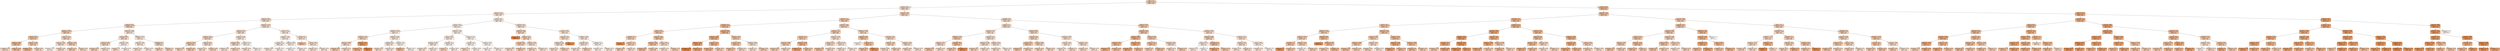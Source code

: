 digraph Tree {
node [shape=box, style="filled, rounded", color="black", fontname="helvetica"] ;
edge [fontname="helvetica"] ;
0 [label=<MedInc &le; 4.12<br/>squared_error = 0.949<br/>samples = 14343<br/>value = 1.918>, fillcolor="#f5d0b5"] ;
1 [label=<MedInc &le; 2.832<br/>squared_error = 0.637<br/>samples = 9579<br/>value = 1.563>, fillcolor="#f7d9c4"] ;
0 -> 1 [labeldistance=2.5, labelangle=45, headlabel="True"] ;
2 [label=<AveRooms &le; 4.205<br/>squared_error = 0.459<br/>samples = 4808<br/>value = 1.276>, fillcolor="#f9e1d0"] ;
1 -> 2 ;
3 [label=<AveOccup &le; 2.507<br/>squared_error = 0.535<br/>samples = 1938<br/>value = 1.553>, fillcolor="#f7dac4"] ;
2 -> 3 ;
4 [label=<Latitude &le; 37.915<br/>squared_error = 0.768<br/>samples = 557<br/>value = 1.895>, fillcolor="#f5d0b6"] ;
3 -> 4 ;
5 [label=<Longitude &le; -118.235<br/>squared_error = 0.772<br/>samples = 469<br/>value = 2.012>, fillcolor="#f5cdb1"] ;
4 -> 5 ;
6 [label=<Latitude &le; 34.545<br/>squared_error = 0.907<br/>samples = 282<br/>value = 2.227>, fillcolor="#f4c8a8"] ;
5 -> 6 ;
7 [label=<AveBedrms &le; 0.954<br/>squared_error = 0.695<br/>samples = 131<br/>value = 2.539>, fillcolor="#f2bf9b"] ;
6 -> 7 ;
8 [label=<squared_error = 0.103<br/>samples = 7<br/>value = 1.725>, fillcolor="#f6d5bd"] ;
7 -> 8 ;
9 [label=<squared_error = 0.689<br/>samples = 124<br/>value = 2.585>, fillcolor="#f2be99"] ;
7 -> 9 ;
10 [label=<Longitude &le; -122.305<br/>squared_error = 0.933<br/>samples = 151<br/>value = 1.957>, fillcolor="#f5cfb3"] ;
6 -> 10 ;
11 [label=<squared_error = 1.174<br/>samples = 30<br/>value = 2.972>, fillcolor="#efb489"] ;
10 -> 11 ;
12 [label=<squared_error = 0.554<br/>samples = 121<br/>value = 1.705>, fillcolor="#f6d5be"] ;
10 -> 12 ;
13 [label=<MedInc &le; 2.198<br/>squared_error = 0.393<br/>samples = 187<br/>value = 1.688>, fillcolor="#f7d6be"] ;
5 -> 13 ;
14 [label=<AveOccup &le; 1.323<br/>squared_error = 0.291<br/>samples = 89<br/>value = 1.45>, fillcolor="#f8dcc8"] ;
13 -> 14 ;
15 [label=<squared_error = 0.132<br/>samples = 6<br/>value = 0.696>, fillcolor="#fcf0e8"] ;
14 -> 15 ;
16 [label=<squared_error = 0.258<br/>samples = 83<br/>value = 1.505>, fillcolor="#f8dbc6"] ;
14 -> 16 ;
17 [label=<Longitude &le; -117.19<br/>squared_error = 0.389<br/>samples = 98<br/>value = 1.904>, fillcolor="#f5d0b5"] ;
13 -> 17 ;
18 [label=<squared_error = 0.412<br/>samples = 69<br/>value = 2.035>, fillcolor="#f5cdb0"] ;
17 -> 18 ;
19 [label=<squared_error = 0.195<br/>samples = 29<br/>value = 1.591>, fillcolor="#f7d9c3"] ;
17 -> 19 ;
20 [label=<Longitude &le; -121.985<br/>squared_error = 0.289<br/>samples = 88<br/>value = 1.273>, fillcolor="#f9e1d0"] ;
4 -> 20 ;
21 [label=<Latitude &le; 38.825<br/>squared_error = 0.411<br/>samples = 38<br/>value = 1.509>, fillcolor="#f8dbc6"] ;
20 -> 21 ;
22 [label=<AveOccup &le; 2.084<br/>squared_error = 0.348<br/>samples = 29<br/>value = 1.706>, fillcolor="#f6d5be"] ;
21 -> 22 ;
23 [label=<squared_error = 0.343<br/>samples = 18<br/>value = 1.965>, fillcolor="#f5cfb3"] ;
22 -> 23 ;
24 [label=<squared_error = 0.069<br/>samples = 11<br/>value = 1.283>, fillcolor="#f9e1cf"] ;
22 -> 24 ;
25 [label=<AveBedrms &le; 0.97<br/>squared_error = 0.086<br/>samples = 9<br/>value = 0.875>, fillcolor="#fbece1"] ;
21 -> 25 ;
26 [label=<squared_error = 0.0<br/>samples = 1<br/>value = 1.5>, fillcolor="#f8dbc6"] ;
25 -> 26 ;
27 [label=<squared_error = 0.042<br/>samples = 8<br/>value = 0.797>, fillcolor="#fbeee4"] ;
25 -> 27 ;
28 [label=<Population &le; 2221.0<br/>squared_error = 0.121<br/>samples = 50<br/>value = 1.093>, fillcolor="#fae6d7"] ;
20 -> 28 ;
29 [label=<AveOccup &le; 1.848<br/>squared_error = 0.104<br/>samples = 48<br/>value = 1.064>, fillcolor="#fae7d9"] ;
28 -> 29 ;
30 [label=<squared_error = 0.099<br/>samples = 19<br/>value = 1.266>, fillcolor="#f9e1d0"] ;
29 -> 30 ;
31 [label=<squared_error = 0.063<br/>samples = 29<br/>value = 0.931>, fillcolor="#fbeade"] ;
29 -> 31 ;
32 [label=<HouseAge &le; 25.5<br/>squared_error = 0.0<br/>samples = 2<br/>value = 1.808>, fillcolor="#f6d3b9"] ;
28 -> 32 ;
33 [label=<squared_error = 0.0<br/>samples = 1<br/>value = 1.791>, fillcolor="#f6d3ba"] ;
32 -> 33 ;
34 [label=<squared_error = 0.0<br/>samples = 1<br/>value = 1.826>, fillcolor="#f6d2b9"] ;
32 -> 34 ;
35 [label=<Longitude &le; -117.775<br/>squared_error = 0.374<br/>samples = 1381<br/>value = 1.414>, fillcolor="#f8ddca"] ;
3 -> 35 ;
36 [label=<Latitude &le; 34.525<br/>squared_error = 0.39<br/>samples = 1182<br/>value = 1.484>, fillcolor="#f8dbc7"] ;
35 -> 36 ;
37 [label=<AveOccup &le; 3.387<br/>squared_error = 0.304<br/>samples = 869<br/>value = 1.613>, fillcolor="#f7d8c2"] ;
36 -> 37 ;
38 [label=<Latitude &le; 34.045<br/>squared_error = 0.381<br/>samples = 281<br/>value = 1.939>, fillcolor="#f5cfb4"] ;
37 -> 38 ;
39 [label=<squared_error = 0.287<br/>samples = 123<br/>value = 1.7>, fillcolor="#f6d6be"] ;
38 -> 39 ;
40 [label=<squared_error = 0.375<br/>samples = 158<br/>value = 2.125>, fillcolor="#f4caac"] ;
38 -> 40 ;
41 [label=<Latitude &le; 34.045<br/>squared_error = 0.192<br/>samples = 588<br/>value = 1.456>, fillcolor="#f8dcc8"] ;
37 -> 41 ;
42 [label=<squared_error = 0.124<br/>samples = 418<br/>value = 1.355>, fillcolor="#f8dfcc"] ;
41 -> 42 ;
43 [label=<squared_error = 0.269<br/>samples = 170<br/>value = 1.707>, fillcolor="#f6d5be"] ;
41 -> 43 ;
44 [label=<Longitude &le; -121.58<br/>squared_error = 0.453<br/>samples = 313<br/>value = 1.125>, fillcolor="#fae5d6"] ;
36 -> 44 ;
45 [label=<Population &le; 912.5<br/>squared_error = 0.502<br/>samples = 138<br/>value = 1.584>, fillcolor="#f7d9c3"] ;
44 -> 45 ;
46 [label=<squared_error = 0.511<br/>samples = 44<br/>value = 1.265>, fillcolor="#f9e1d0"] ;
45 -> 46 ;
47 [label=<squared_error = 0.428<br/>samples = 94<br/>value = 1.733>, fillcolor="#f6d5bd"] ;
45 -> 47 ;
48 [label=<Latitude &le; 35.32<br/>squared_error = 0.119<br/>samples = 175<br/>value = 0.764>, fillcolor="#fcefe5"] ;
44 -> 48 ;
49 [label=<squared_error = 0.266<br/>samples = 18<br/>value = 1.209>, fillcolor="#f9e3d3"] ;
48 -> 49 ;
50 [label=<squared_error = 0.077<br/>samples = 157<br/>value = 0.713>, fillcolor="#fcf0e7"] ;
48 -> 50 ;
51 [label=<MedInc &le; 2.252<br/>squared_error = 0.083<br/>samples = 199<br/>value = 1.004>, fillcolor="#fae8db"] ;
35 -> 51 ;
52 [label=<Longitude &le; -117.03<br/>squared_error = 0.063<br/>samples = 155<br/>value = 0.942>, fillcolor="#fbeade"] ;
51 -> 52 ;
53 [label=<Latitude &le; 34.1<br/>squared_error = 0.049<br/>samples = 126<br/>value = 0.995>, fillcolor="#fae8dc"] ;
52 -> 53 ;
54 [label=<squared_error = 0.043<br/>samples = 115<br/>value = 1.024>, fillcolor="#fae8da"] ;
53 -> 54 ;
55 [label=<squared_error = 0.007<br/>samples = 11<br/>value = 0.694>, fillcolor="#fcf0e8"] ;
53 -> 55 ;
56 [label=<Population &le; 1206.0<br/>squared_error = 0.058<br/>samples = 29<br/>value = 0.711>, fillcolor="#fcf0e7"] ;
52 -> 56 ;
57 [label=<squared_error = 0.031<br/>samples = 14<br/>value = 0.566>, fillcolor="#fdf4ee"] ;
56 -> 57 ;
58 [label=<squared_error = 0.045<br/>samples = 15<br/>value = 0.846>, fillcolor="#fbece2"] ;
56 -> 58 ;
59 [label=<HouseAge &le; 6.5<br/>squared_error = 0.096<br/>samples = 44<br/>value = 1.222>, fillcolor="#f9e2d2"] ;
51 -> 59 ;
60 [label=<squared_error = 0.0<br/>samples = 1<br/>value = 2.47>, fillcolor="#f2c19e"] ;
59 -> 60 ;
61 [label=<Latitude &le; 32.89<br/>squared_error = 0.061<br/>samples = 43<br/>value = 1.193>, fillcolor="#f9e3d3"] ;
59 -> 61 ;
62 [label=<squared_error = 0.065<br/>samples = 23<br/>value = 1.287>, fillcolor="#f9e1cf"] ;
61 -> 62 ;
63 [label=<squared_error = 0.034<br/>samples = 20<br/>value = 1.085>, fillcolor="#fae6d8"] ;
61 -> 63 ;
64 [label=<MedInc &le; 2.374<br/>squared_error = 0.322<br/>samples = 2870<br/>value = 1.089>, fillcolor="#fae6d8"] ;
2 -> 64 ;
65 [label=<Latitude &le; 35.305<br/>squared_error = 0.235<br/>samples = 1726<br/>value = 0.951>, fillcolor="#fbeadd"] ;
64 -> 65 ;
66 [label=<Longitude &le; -118.315<br/>squared_error = 0.336<br/>samples = 570<br/>value = 1.14>, fillcolor="#fae5d5"] ;
65 -> 66 ;
67 [label=<AveBedrms &le; 1.491<br/>squared_error = 0.629<br/>samples = 79<br/>value = 1.638>, fillcolor="#f7d7c1"] ;
66 -> 67 ;
68 [label=<Longitude &le; -120.635<br/>squared_error = 0.372<br/>samples = 75<br/>value = 1.523>, fillcolor="#f7dac5"] ;
67 -> 68 ;
69 [label=<squared_error = 0.006<br/>samples = 6<br/>value = 2.327>, fillcolor="#f3c5a4"] ;
68 -> 69 ;
70 [label=<squared_error = 0.343<br/>samples = 69<br/>value = 1.453>, fillcolor="#f8dcc8"] ;
68 -> 70 ;
71 [label=<AveBedrms &le; 1.573<br/>squared_error = 0.612<br/>samples = 4<br/>value = 3.781>, fillcolor="#eb9e67"] ;
67 -> 71 ;
72 [label=<squared_error = 0.191<br/>samples = 2<br/>value = 3.062>, fillcolor="#efb185"] ;
71 -> 72 ;
73 [label=<squared_error = 0.0<br/>samples = 2<br/>value = 4.5>, fillcolor="#e78b48"] ;
71 -> 73 ;
74 [label=<Longitude &le; -116.405<br/>squared_error = 0.243<br/>samples = 491<br/>value = 1.06>, fillcolor="#fae7d9"] ;
66 -> 74 ;
75 [label=<Latitude &le; 33.86<br/>squared_error = 0.24<br/>samples = 432<br/>value = 1.113>, fillcolor="#fae5d7"] ;
74 -> 75 ;
76 [label=<squared_error = 0.425<br/>samples = 124<br/>value = 1.341>, fillcolor="#f8dfcd"] ;
75 -> 76 ;
77 [label=<squared_error = 0.136<br/>samples = 308<br/>value = 1.022>, fillcolor="#fae8da"] ;
75 -> 77 ;
78 [label=<Population &le; 21.0<br/>squared_error = 0.095<br/>samples = 59<br/>value = 0.67>, fillcolor="#fcf1e9"] ;
74 -> 78 ;
79 [label=<squared_error = 0.0<br/>samples = 1<br/>value = 2.75>, fillcolor="#f1ba92"] ;
78 -> 79 ;
80 [label=<squared_error = 0.021<br/>samples = 58<br/>value = 0.634>, fillcolor="#fcf2eb"] ;
78 -> 80 ;
81 [label=<Longitude &le; -119.88<br/>squared_error = 0.158<br/>samples = 1156<br/>value = 0.857>, fillcolor="#fbece1"] ;
65 -> 81 ;
82 [label=<Latitude &le; 39.255<br/>squared_error = 0.178<br/>samples = 843<br/>value = 0.937>, fillcolor="#fbeade"] ;
81 -> 82 ;
83 [label=<Longitude &le; -121.625<br/>squared_error = 0.211<br/>samples = 584<br/>value = 1.024>, fillcolor="#fae8da"] ;
82 -> 83 ;
84 [label=<squared_error = 0.294<br/>samples = 229<br/>value = 1.191>, fillcolor="#f9e3d3"] ;
83 -> 84 ;
85 [label=<squared_error = 0.129<br/>samples = 355<br/>value = 0.916>, fillcolor="#fbebdf"] ;
83 -> 85 ;
86 [label=<HouseAge &le; 8.5<br/>squared_error = 0.048<br/>samples = 259<br/>value = 0.741>, fillcolor="#fcefe6"] ;
82 -> 86 ;
87 [label=<squared_error = 0.0<br/>samples = 1<br/>value = 1.792>, fillcolor="#f6d3ba"] ;
86 -> 87 ;
88 [label=<squared_error = 0.044<br/>samples = 258<br/>value = 0.737>, fillcolor="#fcefe6"] ;
86 -> 88 ;
89 [label=<AveOccup &le; 3.147<br/>squared_error = 0.041<br/>samples = 313<br/>value = 0.643>, fillcolor="#fcf2ea"] ;
81 -> 89 ;
90 [label=<HouseAge &le; 8.0<br/>squared_error = 0.054<br/>samples = 155<br/>value = 0.722>, fillcolor="#fcf0e7"] ;
89 -> 90 ;
91 [label=<squared_error = 0.524<br/>samples = 2<br/>value = 1.526>, fillcolor="#f7dac5"] ;
90 -> 91 ;
92 [label=<squared_error = 0.039<br/>samples = 153<br/>value = 0.712>, fillcolor="#fcf0e7"] ;
90 -> 92 ;
93 [label=<AveRooms &le; 5.902<br/>squared_error = 0.017<br/>samples = 158<br/>value = 0.565>, fillcolor="#fdf4ee"] ;
89 -> 93 ;
94 [label=<squared_error = 0.013<br/>samples = 153<br/>value = 0.556>, fillcolor="#fdf4ee"] ;
93 -> 94 ;
95 [label=<squared_error = 0.037<br/>samples = 5<br/>value = 0.839>, fillcolor="#fbede2"] ;
93 -> 95 ;
96 [label=<AveOccup &le; 2.331<br/>squared_error = 0.381<br/>samples = 1144<br/>value = 1.297>, fillcolor="#f9e0cf"] ;
64 -> 96 ;
97 [label=<AveBedrms &le; 0.883<br/>squared_error = 0.599<br/>samples = 206<br/>value = 1.681>, fillcolor="#f7d6bf"] ;
96 -> 97 ;
98 [label=<squared_error = 0.0<br/>samples = 1<br/>value = 4.75>, fillcolor="#e6843e"] ;
97 -> 98 ;
99 [label=<Latitude &le; 37.945<br/>squared_error = 0.556<br/>samples = 205<br/>value = 1.666>, fillcolor="#f7d7bf"] ;
97 -> 99 ;
100 [label=<HouseAge &le; 26.5<br/>squared_error = 0.666<br/>samples = 134<br/>value = 1.816>, fillcolor="#f6d2b9"] ;
99 -> 100 ;
101 [label=<squared_error = 0.466<br/>samples = 62<br/>value = 1.475>, fillcolor="#f8dcc7"] ;
100 -> 101 ;
102 [label=<squared_error = 0.652<br/>samples = 72<br/>value = 2.11>, fillcolor="#f4cbad"] ;
100 -> 102 ;
103 [label=<AveRooms &le; 4.903<br/>squared_error = 0.225<br/>samples = 71<br/>value = 1.383>, fillcolor="#f8decb"] ;
99 -> 103 ;
104 [label=<squared_error = 0.241<br/>samples = 27<br/>value = 1.653>, fillcolor="#f7d7c0"] ;
103 -> 104 ;
105 [label=<squared_error = 0.143<br/>samples = 44<br/>value = 1.217>, fillcolor="#f9e3d2"] ;
103 -> 105 ;
106 [label=<Latitude &le; 34.455<br/>squared_error = 0.294<br/>samples = 938<br/>value = 1.213>, fillcolor="#f9e3d2"] ;
96 -> 106 ;
107 [label=<AveOccup &le; 6.241<br/>squared_error = 0.294<br/>samples = 339<br/>value = 1.415>, fillcolor="#f8ddca"] ;
106 -> 107 ;
108 [label=<Latitude &le; 34.175<br/>squared_error = 0.266<br/>samples = 338<br/>value = 1.406>, fillcolor="#f8ddca"] ;
107 -> 108 ;
109 [label=<squared_error = 0.25<br/>samples = 307<br/>value = 1.362>, fillcolor="#f8dfcc"] ;
108 -> 109 ;
110 [label=<squared_error = 0.221<br/>samples = 31<br/>value = 1.844>, fillcolor="#f6d2b8"] ;
108 -> 110 ;
111 [label=<squared_error = -0.0<br/>samples = 1<br/>value = 4.5>, fillcolor="#e78b48"] ;
107 -> 111 ;
112 [label=<Longitude &le; -120.28<br/>squared_error = 0.258<br/>samples = 599<br/>value = 1.098>, fillcolor="#fae6d7"] ;
106 -> 112 ;
113 [label=<HouseAge &le; 50.5<br/>squared_error = 0.292<br/>samples = 426<br/>value = 1.221>, fillcolor="#f9e2d2"] ;
112 -> 113 ;
114 [label=<squared_error = 0.213<br/>samples = 403<br/>value = 1.183>, fillcolor="#f9e3d4"] ;
113 -> 114 ;
115 [label=<squared_error = 1.236<br/>samples = 23<br/>value = 1.877>, fillcolor="#f5d1b7"] ;
113 -> 115 ;
116 [label=<Latitude &le; 37.14<br/>squared_error = 0.045<br/>samples = 173<br/>value = 0.797>, fillcolor="#fbeee4"] ;
112 -> 116 ;
117 [label=<squared_error = 0.034<br/>samples = 157<br/>value = 0.773>, fillcolor="#fceee5"] ;
116 -> 117 ;
118 [label=<squared_error = 0.084<br/>samples = 16<br/>value = 1.036>, fillcolor="#fae7da"] ;
116 -> 118 ;
119 [label=<AveRooms &le; 5.046<br/>squared_error = 0.65<br/>samples = 4771<br/>value = 1.852>, fillcolor="#f6d2b8"] ;
1 -> 119 ;
120 [label=<AveOccup &le; 2.4<br/>squared_error = 0.694<br/>samples = 2390<br/>value = 2.085>, fillcolor="#f4cbae"] ;
119 -> 120 ;
121 [label=<HouseAge &le; 23.5<br/>squared_error = 0.929<br/>samples = 817<br/>value = 2.597>, fillcolor="#f2be98"] ;
120 -> 121 ;
122 [label=<MedInc &le; 3.364<br/>squared_error = 0.65<br/>samples = 272<br/>value = 2.084>, fillcolor="#f4cbae"] ;
121 -> 122 ;
123 [label=<HouseAge &le; 3.0<br/>squared_error = 0.521<br/>samples = 126<br/>value = 1.853>, fillcolor="#f6d2b8"] ;
122 -> 123 ;
124 [label=<squared_error = 0.0<br/>samples = 1<br/>value = 4.347>, fillcolor="#e88f4f"] ;
123 -> 124 ;
125 [label=<Latitude &le; 37.71<br/>squared_error = 0.475<br/>samples = 125<br/>value = 1.833>, fillcolor="#f6d2b8"] ;
123 -> 125 ;
126 [label=<squared_error = 0.469<br/>samples = 106<br/>value = 1.927>, fillcolor="#f5d0b4"] ;
125 -> 126 ;
127 [label=<squared_error = 0.19<br/>samples = 19<br/>value = 1.313>, fillcolor="#f9e0ce"] ;
125 -> 127 ;
128 [label=<Latitude &le; 37.955<br/>squared_error = 0.675<br/>samples = 146<br/>value = 2.284>, fillcolor="#f3c6a5"] ;
122 -> 128 ;
129 [label=<Longitude &le; -118.17<br/>squared_error = 0.645<br/>samples = 126<br/>value = 2.394>, fillcolor="#f3c3a1"] ;
128 -> 129 ;
130 [label=<squared_error = 0.621<br/>samples = 80<br/>value = 2.644>, fillcolor="#f1bc96"] ;
129 -> 130 ;
131 [label=<squared_error = 0.389<br/>samples = 46<br/>value = 1.958>, fillcolor="#f5cfb3"] ;
129 -> 131 ;
132 [label=<MedInc &le; 3.919<br/>squared_error = 0.306<br/>samples = 20<br/>value = 1.591>, fillcolor="#f7d9c3"] ;
128 -> 132 ;
133 [label=<squared_error = 0.141<br/>samples = 13<br/>value = 1.354>, fillcolor="#f8dfcc"] ;
132 -> 133 ;
134 [label=<squared_error = 0.313<br/>samples = 7<br/>value = 2.032>, fillcolor="#f5cdb0"] ;
132 -> 134 ;
135 [label=<Latitude &le; 37.805<br/>squared_error = 0.871<br/>samples = 545<br/>value = 2.853>, fillcolor="#f0b78e"] ;
121 -> 135 ;
136 [label=<Longitude &le; -122.275<br/>squared_error = 0.805<br/>samples = 465<br/>value = 2.986>, fillcolor="#efb388"] ;
135 -> 136 ;
137 [label=<AveOccup &le; 1.621<br/>squared_error = 0.598<br/>samples = 86<br/>value = 3.677>, fillcolor="#eca16b"] ;
136 -> 137 ;
138 [label=<squared_error = 0.018<br/>samples = 5<br/>value = 4.868>, fillcolor="#e58139"] ;
137 -> 138 ;
139 [label=<squared_error = 0.541<br/>samples = 81<br/>value = 3.603>, fillcolor="#eca36e"] ;
137 -> 139 ;
140 [label=<Latitude &le; 37.59<br/>squared_error = 0.719<br/>samples = 379<br/>value = 2.829>, fillcolor="#f0b78f"] ;
136 -> 140 ;
141 [label=<squared_error = 0.706<br/>samples = 348<br/>value = 2.899>, fillcolor="#f0b68c"] ;
140 -> 141 ;
142 [label=<squared_error = 0.187<br/>samples = 31<br/>value = 2.043>, fillcolor="#f5ccb0"] ;
140 -> 142 ;
143 [label=<Longitude &le; -122.14<br/>squared_error = 0.56<br/>samples = 80<br/>value = 2.081>, fillcolor="#f4cbae"] ;
135 -> 143 ;
144 [label=<Latitude &le; 38.26<br/>squared_error = 0.459<br/>samples = 61<br/>value = 2.299>, fillcolor="#f3c6a5"] ;
143 -> 144 ;
145 [label=<squared_error = 0.433<br/>samples = 52<br/>value = 2.419>, fillcolor="#f2c2a0"] ;
144 -> 145 ;
146 [label=<squared_error = 0.042<br/>samples = 9<br/>value = 1.605>, fillcolor="#f7d8c2"] ;
144 -> 146 ;
147 [label=<Population &le; 1462.0<br/>squared_error = 0.242<br/>samples = 19<br/>value = 1.38>, fillcolor="#f8decb"] ;
143 -> 147 ;
148 [label=<squared_error = 0.07<br/>samples = 16<br/>value = 1.248>, fillcolor="#f9e2d1"] ;
147 -> 148 ;
149 [label=<squared_error = 0.567<br/>samples = 3<br/>value = 2.086>, fillcolor="#f4cbae"] ;
147 -> 149 ;
150 [label=<AveOccup &le; 3.138<br/>squared_error = 0.366<br/>samples = 1573<br/>value = 1.819>, fillcolor="#f6d2b9"] ;
120 -> 150 ;
151 [label=<Latitude &le; 37.9<br/>squared_error = 0.457<br/>samples = 880<br/>value = 1.956>, fillcolor="#f5cfb3"] ;
150 -> 151 ;
152 [label=<HouseAge &le; 51.0<br/>squared_error = 0.439<br/>samples = 780<br/>value = 2.037>, fillcolor="#f5cdb0"] ;
151 -> 152 ;
153 [label=<Longitude &le; -117.685<br/>squared_error = 0.396<br/>samples = 734<br/>value = 1.996>, fillcolor="#f5ceb2"] ;
152 -> 153 ;
154 [label=<squared_error = 0.381<br/>samples = 634<br/>value = 2.076>, fillcolor="#f4ccae"] ;
153 -> 154 ;
155 [label=<squared_error = 0.198<br/>samples = 100<br/>value = 1.49>, fillcolor="#f8dbc7"] ;
153 -> 155 ;
156 [label=<Longitude &le; -122.445<br/>squared_error = 0.672<br/>samples = 46<br/>value = 2.687>, fillcolor="#f1bb95"] ;
152 -> 156 ;
157 [label=<squared_error = 0.224<br/>samples = 11<br/>value = 3.749>, fillcolor="#eb9f68"] ;
156 -> 157 ;
158 [label=<squared_error = 0.347<br/>samples = 35<br/>value = 2.353>, fillcolor="#f3c4a3"] ;
156 -> 158 ;
159 [label=<Longitude &le; -122.355<br/>squared_error = 0.152<br/>samples = 100<br/>value = 1.328>, fillcolor="#f9e0ce"] ;
151 -> 159 ;
160 [label=<Latitude &le; 38.155<br/>squared_error = 0.283<br/>samples = 21<br/>value = 1.681>, fillcolor="#f7d6bf"] ;
159 -> 160 ;
161 [label=<squared_error = 0.456<br/>samples = 3<br/>value = 2.616>, fillcolor="#f1bd97"] ;
160 -> 161 ;
162 [label=<squared_error = 0.084<br/>samples = 18<br/>value = 1.526>, fillcolor="#f7dac5"] ;
160 -> 162 ;
163 [label=<Latitude &le; 38.355<br/>squared_error = 0.075<br/>samples = 79<br/>value = 1.234>, fillcolor="#f9e2d2"] ;
159 -> 163 ;
164 [label=<squared_error = 0.075<br/>samples = 50<br/>value = 1.306>, fillcolor="#f9e0cf"] ;
163 -> 164 ;
165 [label=<squared_error = 0.051<br/>samples = 29<br/>value = 1.111>, fillcolor="#fae5d7"] ;
163 -> 165 ;
166 [label=<Longitude &le; -122.365<br/>squared_error = 0.196<br/>samples = 693<br/>value = 1.645>, fillcolor="#f7d7c0"] ;
150 -> 166 ;
167 [label=<Longitude &le; -123.29<br/>squared_error = 0.267<br/>samples = 32<br/>value = 2.44>, fillcolor="#f2c29f"] ;
166 -> 167 ;
168 [label=<squared_error = 0.0<br/>samples = 1<br/>value = 0.55>, fillcolor="#fdf4ee"] ;
167 -> 168 ;
169 [label=<Latitude &le; 37.77<br/>squared_error = 0.157<br/>samples = 31<br/>value = 2.501>, fillcolor="#f2c09c"] ;
167 -> 169 ;
170 [label=<squared_error = 0.065<br/>samples = 30<br/>value = 2.445>, fillcolor="#f2c29f"] ;
169 -> 170 ;
171 [label=<squared_error = -0.0<br/>samples = 1<br/>value = 4.184>, fillcolor="#e99356"] ;
169 -> 171 ;
172 [label=<AveOccup &le; 3.726<br/>squared_error = 0.161<br/>samples = 661<br/>value = 1.607>, fillcolor="#f7d8c2"] ;
166 -> 172 ;
173 [label=<AveBedrms &le; 1.009<br/>squared_error = 0.231<br/>samples = 298<br/>value = 1.698>, fillcolor="#f6d6be"] ;
172 -> 173 ;
174 [label=<squared_error = 0.185<br/>samples = 112<br/>value = 1.536>, fillcolor="#f7dac5"] ;
173 -> 174 ;
175 [label=<squared_error = 0.233<br/>samples = 186<br/>value = 1.795>, fillcolor="#f6d3ba"] ;
173 -> 175 ;
176 [label=<Longitude &le; -117.82<br/>squared_error = 0.091<br/>samples = 363<br/>value = 1.531>, fillcolor="#f7dac5"] ;
172 -> 176 ;
177 [label=<squared_error = 0.084<br/>samples = 338<br/>value = 1.556>, fillcolor="#f7d9c4"] ;
176 -> 177 ;
178 [label=<squared_error = 0.072<br/>samples = 25<br/>value = 1.201>, fillcolor="#f9e3d3"] ;
176 -> 178 ;
179 [label=<HouseAge &le; 43.5<br/>squared_error = 0.497<br/>samples = 2381<br/>value = 1.619>, fillcolor="#f7d8c1"] ;
119 -> 179 ;
180 [label=<MedInc &le; 3.57<br/>squared_error = 0.41<br/>samples = 2073<br/>value = 1.542>, fillcolor="#f7dac5"] ;
179 -> 180 ;
181 [label=<AveOccup &le; 2.093<br/>squared_error = 0.32<br/>samples = 1077<br/>value = 1.383>, fillcolor="#f8decb"] ;
180 -> 181 ;
182 [label=<AveBedrms &le; 1.127<br/>squared_error = 0.95<br/>samples = 47<br/>value = 2.064>, fillcolor="#f4ccaf"] ;
181 -> 182 ;
183 [label=<AveRooms &le; 5.227<br/>squared_error = 0.413<br/>samples = 25<br/>value = 1.668>, fillcolor="#f7d6bf"] ;
182 -> 183 ;
184 [label=<squared_error = 0.862<br/>samples = 5<br/>value = 2.455>, fillcolor="#f2c19e"] ;
183 -> 184 ;
185 [label=<squared_error = 0.107<br/>samples = 20<br/>value = 1.472>, fillcolor="#f8dcc8"] ;
183 -> 185 ;
186 [label=<HouseAge &le; 28.5<br/>squared_error = 1.181<br/>samples = 22<br/>value = 2.513>, fillcolor="#f2c09c"] ;
182 -> 186 ;
187 [label=<squared_error = 0.696<br/>samples = 19<br/>value = 2.215>, fillcolor="#f4c8a8"] ;
186 -> 187 ;
188 [label=<squared_error = 0.114<br/>samples = 3<br/>value = 4.403>, fillcolor="#e88d4d"] ;
186 -> 188 ;
189 [label=<Latitude &le; 34.47<br/>squared_error = 0.269<br/>samples = 1030<br/>value = 1.351>, fillcolor="#f8dfcd"] ;
181 -> 189 ;
190 [label=<Longitude &le; -117.765<br/>squared_error = 0.284<br/>samples = 357<br/>value = 1.516>, fillcolor="#f7dbc6"] ;
189 -> 190 ;
191 [label=<squared_error = 0.311<br/>samples = 110<br/>value = 1.915>, fillcolor="#f5d0b5"] ;
190 -> 191 ;
192 [label=<squared_error = 0.169<br/>samples = 247<br/>value = 1.338>, fillcolor="#f8dfcd"] ;
190 -> 192 ;
193 [label=<Longitude &le; -120.16<br/>squared_error = 0.239<br/>samples = 673<br/>value = 1.264>, fillcolor="#f9e1d0"] ;
189 -> 193 ;
194 [label=<squared_error = 0.253<br/>samples = 487<br/>value = 1.381>, fillcolor="#f8decb"] ;
193 -> 194 ;
195 [label=<squared_error = 0.074<br/>samples = 186<br/>value = 0.96>, fillcolor="#fbe9dd"] ;
193 -> 195 ;
196 [label=<Latitude &le; 38.665<br/>squared_error = 0.45<br/>samples = 996<br/>value = 1.714>, fillcolor="#f6d5bd"] ;
180 -> 196 ;
197 [label=<AveOccup &le; 2.409<br/>squared_error = 0.475<br/>samples = 879<br/>value = 1.766>, fillcolor="#f6d4bb"] ;
196 -> 197 ;
198 [label=<Latitude &le; 37.98<br/>squared_error = 0.781<br/>samples = 121<br/>value = 2.254>, fillcolor="#f3c7a7"] ;
197 -> 198 ;
199 [label=<squared_error = 0.9<br/>samples = 89<br/>value = 2.4>, fillcolor="#f3c3a1"] ;
198 -> 199 ;
200 [label=<squared_error = 0.225<br/>samples = 32<br/>value = 1.849>, fillcolor="#f6d2b8"] ;
198 -> 200 ;
201 [label=<AveOccup &le; 2.983<br/>squared_error = 0.382<br/>samples = 758<br/>value = 1.688>, fillcolor="#f7d6be"] ;
197 -> 201 ;
202 [label=<squared_error = 0.443<br/>samples = 356<br/>value = 1.81>, fillcolor="#f6d3b9"] ;
201 -> 202 ;
203 [label=<squared_error = 0.303<br/>samples = 402<br/>value = 1.58>, fillcolor="#f7d9c3"] ;
201 -> 203 ;
204 [label=<Longitude &le; -121.285<br/>squared_error = 0.09<br/>samples = 117<br/>value = 1.324>, fillcolor="#f9e0ce"] ;
196 -> 204 ;
205 [label=<AveOccup &le; 3.239<br/>squared_error = 0.065<br/>samples = 67<br/>value = 1.203>, fillcolor="#f9e3d3"] ;
204 -> 205 ;
206 [label=<squared_error = 0.048<br/>samples = 63<br/>value = 1.182>, fillcolor="#f9e3d4"] ;
205 -> 206 ;
207 [label=<squared_error = 0.21<br/>samples = 4<br/>value = 1.535>, fillcolor="#f7dac5"] ;
205 -> 207 ;
208 [label=<AveBedrms &le; 1.137<br/>squared_error = 0.077<br/>samples = 50<br/>value = 1.485>, fillcolor="#f8dbc7"] ;
204 -> 208 ;
209 [label=<squared_error = 0.053<br/>samples = 33<br/>value = 1.578>, fillcolor="#f7d9c3"] ;
208 -> 209 ;
210 [label=<squared_error = 0.075<br/>samples = 17<br/>value = 1.305>, fillcolor="#f9e0cf"] ;
208 -> 210 ;
211 [label=<Latitude &le; 37.925<br/>squared_error = 0.775<br/>samples = 308<br/>value = 2.135>, fillcolor="#f4caac"] ;
179 -> 211 ;
212 [label=<Longitude &le; -122.3<br/>squared_error = 0.758<br/>samples = 248<br/>value = 2.287>, fillcolor="#f3c6a5"] ;
211 -> 212 ;
213 [label=<Latitude &le; 37.735<br/>squared_error = 0.341<br/>samples = 57<br/>value = 2.99>, fillcolor="#efb388"] ;
212 -> 213 ;
214 [label=<Latitude &le; 37.595<br/>squared_error = 0.166<br/>samples = 22<br/>value = 2.626>, fillcolor="#f1bd97"] ;
213 -> 214 ;
215 [label=<squared_error = 0.319<br/>samples = 3<br/>value = 3.311>, fillcolor="#eeab7a"] ;
214 -> 215 ;
216 [label=<squared_error = 0.056<br/>samples = 19<br/>value = 2.518>, fillcolor="#f2c09c"] ;
214 -> 216 ;
217 [label=<AveOccup &le; 2.755<br/>squared_error = 0.316<br/>samples = 35<br/>value = 3.22>, fillcolor="#eead7e"] ;
213 -> 217 ;
218 [label=<squared_error = 0.191<br/>samples = 26<br/>value = 3.417>, fillcolor="#eda876"] ;
217 -> 218 ;
219 [label=<squared_error = 0.24<br/>samples = 9<br/>value = 2.649>, fillcolor="#f1bc96"] ;
217 -> 219 ;
220 [label=<AveOccup &le; 2.838<br/>squared_error = 0.69<br/>samples = 191<br/>value = 2.077>, fillcolor="#f4ccae"] ;
212 -> 220 ;
221 [label=<MedInc &le; 3.579<br/>squared_error = 0.738<br/>samples = 135<br/>value = 2.274>, fillcolor="#f3c6a6"] ;
220 -> 221 ;
222 [label=<squared_error = 0.67<br/>samples = 75<br/>value = 2.011>, fillcolor="#f5cdb1"] ;
221 -> 222 ;
223 [label=<squared_error = 0.627<br/>samples = 60<br/>value = 2.604>, fillcolor="#f1bd98"] ;
221 -> 223 ;
224 [label=<Population &le; 1617.0<br/>squared_error = 0.255<br/>samples = 56<br/>value = 1.602>, fillcolor="#f7d8c2"] ;
220 -> 224 ;
225 [label=<squared_error = 0.233<br/>samples = 50<br/>value = 1.536>, fillcolor="#f7dac5"] ;
224 -> 225 ;
226 [label=<squared_error = 0.103<br/>samples = 6<br/>value = 2.153>, fillcolor="#f4caab"] ;
224 -> 226 ;
227 [label=<Longitude &le; -122.42<br/>squared_error = 0.353<br/>samples = 60<br/>value = 1.505>, fillcolor="#f8dbc6"] ;
211 -> 227 ;
228 [label=<Longitude &le; -122.835<br/>squared_error = 0.816<br/>samples = 12<br/>value = 1.999>, fillcolor="#f5ceb1"] ;
227 -> 228 ;
229 [label=<Latitude &le; 40.675<br/>squared_error = 0.072<br/>samples = 4<br/>value = 0.938>, fillcolor="#fbeade"] ;
228 -> 229 ;
230 [label=<squared_error = 0.013<br/>samples = 3<br/>value = 1.081>, fillcolor="#fae6d8"] ;
229 -> 230 ;
231 [label=<squared_error = 0.0<br/>samples = 1<br/>value = 0.508>, fillcolor="#fdf5f0"] ;
229 -> 231 ;
232 [label=<HouseAge &le; 47.5<br/>squared_error = 0.343<br/>samples = 8<br/>value = 2.529>, fillcolor="#f2bf9b"] ;
228 -> 232 ;
233 [label=<squared_error = 0.129<br/>samples = 2<br/>value = 3.462>, fillcolor="#eda774"] ;
232 -> 233 ;
234 [label=<squared_error = 0.028<br/>samples = 6<br/>value = 2.218>, fillcolor="#f4c8a8"] ;
232 -> 234 ;
235 [label=<AveOccup &le; 2.427<br/>squared_error = 0.162<br/>samples = 48<br/>value = 1.382>, fillcolor="#f8decb"] ;
227 -> 235 ;
236 [label=<Latitude &le; 37.975<br/>squared_error = 0.158<br/>samples = 33<br/>value = 1.508>, fillcolor="#f8dbc6"] ;
235 -> 236 ;
237 [label=<squared_error = 0.032<br/>samples = 6<br/>value = 1.202>, fillcolor="#f9e3d3"] ;
236 -> 237 ;
238 [label=<squared_error = 0.16<br/>samples = 27<br/>value = 1.576>, fillcolor="#f7d9c3"] ;
236 -> 238 ;
239 [label=<Latitude &le; 38.88<br/>squared_error = 0.058<br/>samples = 15<br/>value = 1.103>, fillcolor="#fae6d7"] ;
235 -> 239 ;
240 [label=<squared_error = 0.032<br/>samples = 12<br/>value = 1.19>, fillcolor="#f9e3d3"] ;
239 -> 240 ;
241 [label=<squared_error = 0.012<br/>samples = 3<br/>value = 0.758>, fillcolor="#fcefe5"] ;
239 -> 241 ;
242 [label=<MedInc &le; 5.589<br/>squared_error = 0.81<br/>samples = 4764<br/>value = 2.632>, fillcolor="#f1bd97"] ;
0 -> 242 [labeldistance=2.5, labelangle=-45, headlabel="False"] ;
243 [label=<AveOccup &le; 2.736<br/>squared_error = 0.654<br/>samples = 3117<br/>value = 2.342>, fillcolor="#f3c4a3"] ;
242 -> 243 ;
244 [label=<HouseAge &le; 17.5<br/>squared_error = 0.766<br/>samples = 1298<br/>value = 2.733>, fillcolor="#f1ba93"] ;
243 -> 244 ;
245 [label=<MedInc &le; 4.581<br/>squared_error = 0.497<br/>samples = 293<br/>value = 2.221>, fillcolor="#f4c8a8"] ;
244 -> 245 ;
246 [label=<Population &le; 3127.5<br/>squared_error = 0.406<br/>samples = 139<br/>value = 2.034>, fillcolor="#f5cdb0"] ;
245 -> 246 ;
247 [label=<Longitude &le; -121.82<br/>squared_error = 0.363<br/>samples = 129<br/>value = 1.981>, fillcolor="#f5ceb2"] ;
246 -> 247 ;
248 [label=<HouseAge &le; 3.0<br/>squared_error = 0.45<br/>samples = 35<br/>value = 2.246>, fillcolor="#f3c7a7"] ;
247 -> 248 ;
249 [label=<squared_error = 0.0<br/>samples = 1<br/>value = 4.25>, fillcolor="#e89253"] ;
248 -> 249 ;
250 [label=<squared_error = 0.342<br/>samples = 34<br/>value = 2.187>, fillcolor="#f4c9aa"] ;
248 -> 250 ;
251 [label=<AveBedrms &le; 0.926<br/>squared_error = 0.295<br/>samples = 94<br/>value = 1.882>, fillcolor="#f5d1b6"] ;
247 -> 251 ;
252 [label=<squared_error = 0.001<br/>samples = 2<br/>value = 0.968>, fillcolor="#fae9dd"] ;
251 -> 252 ;
253 [label=<squared_error = 0.283<br/>samples = 92<br/>value = 1.902>, fillcolor="#f5d0b5"] ;
251 -> 253 ;
254 [label=<Population &le; 3149.0<br/>squared_error = 0.47<br/>samples = 10<br/>value = 2.711>, fillcolor="#f1bb94"] ;
246 -> 254 ;
255 [label=<squared_error = 0.0<br/>samples = 1<br/>value = 4.309>, fillcolor="#e89050"] ;
254 -> 255 ;
256 [label=<AveBedrms &le; 1.096<br/>squared_error = 0.207<br/>samples = 9<br/>value = 2.534>, fillcolor="#f2bf9b"] ;
254 -> 256 ;
257 [label=<squared_error = 0.134<br/>samples = 4<br/>value = 2.148>, fillcolor="#f4caab"] ;
256 -> 257 ;
258 [label=<squared_error = 0.05<br/>samples = 5<br/>value = 2.843>, fillcolor="#f0b78e"] ;
256 -> 258 ;
259 [label=<Population &le; 1154.5<br/>squared_error = 0.518<br/>samples = 154<br/>value = 2.39>, fillcolor="#f3c3a1"] ;
245 -> 259 ;
260 [label=<AveOccup &le; 2.583<br/>squared_error = 0.353<br/>samples = 71<br/>value = 2.127>, fillcolor="#f4caac"] ;
259 -> 260 ;
261 [label=<Longitude &le; -118.395<br/>squared_error = 0.309<br/>samples = 61<br/>value = 2.232>, fillcolor="#f4c7a8"] ;
260 -> 261 ;
262 [label=<squared_error = 0.386<br/>samples = 22<br/>value = 2.596>, fillcolor="#f2be98"] ;
261 -> 262 ;
263 [label=<squared_error = 0.148<br/>samples = 39<br/>value = 2.027>, fillcolor="#f5cdb0"] ;
261 -> 263 ;
264 [label=<Population &le; 760.0<br/>squared_error = 0.145<br/>samples = 10<br/>value = 1.488>, fillcolor="#f8dbc7"] ;
260 -> 264 ;
265 [label=<squared_error = 0.061<br/>samples = 4<br/>value = 1.888>, fillcolor="#f5d1b6"] ;
264 -> 265 ;
266 [label=<squared_error = 0.023<br/>samples = 6<br/>value = 1.221>, fillcolor="#f9e2d2"] ;
264 -> 266 ;
267 [label=<Latitude &le; 33.525<br/>squared_error = 0.549<br/>samples = 83<br/>value = 2.615>, fillcolor="#f1bd98"] ;
259 -> 267 ;
268 [label=<Longitude &le; -117.185<br/>squared_error = 0.586<br/>samples = 12<br/>value = 3.188>, fillcolor="#eeae7f"] ;
267 -> 268 ;
269 [label=<squared_error = 0.482<br/>samples = 7<br/>value = 3.591>, fillcolor="#eca36f"] ;
268 -> 269 ;
270 [label=<squared_error = 0.188<br/>samples = 5<br/>value = 2.625>, fillcolor="#f1bd97"] ;
268 -> 270 ;
271 [label=<Longitude &le; -117.895<br/>squared_error = 0.478<br/>samples = 71<br/>value = 2.519>, fillcolor="#f2c09c"] ;
267 -> 271 ;
272 [label=<squared_error = 0.48<br/>samples = 52<br/>value = 2.679>, fillcolor="#f1bb95"] ;
271 -> 272 ;
273 [label=<squared_error = 0.211<br/>samples = 19<br/>value = 2.08>, fillcolor="#f4cbae"] ;
271 -> 273 ;
274 [label=<AveOccup &le; 2.31<br/>squared_error = 0.746<br/>samples = 1005<br/>value = 2.882>, fillcolor="#f0b68c"] ;
244 -> 274 ;
275 [label=<AveOccup &le; 2.066<br/>squared_error = 0.708<br/>samples = 315<br/>value = 3.358>, fillcolor="#eda978"] ;
274 -> 275 ;
276 [label=<Population &le; 735.0<br/>squared_error = 0.646<br/>samples = 118<br/>value = 3.669>, fillcolor="#eca16b"] ;
275 -> 276 ;
277 [label=<HouseAge &le; 22.5<br/>squared_error = 0.772<br/>samples = 43<br/>value = 3.272>, fillcolor="#eeac7c"] ;
276 -> 277 ;
278 [label=<squared_error = 0.505<br/>samples = 7<br/>value = 2.268>, fillcolor="#f3c6a6"] ;
277 -> 278 ;
279 [label=<squared_error = 0.589<br/>samples = 36<br/>value = 3.467>, fillcolor="#eda674"] ;
277 -> 279 ;
280 [label=<Population &le; 942.5<br/>squared_error = 0.432<br/>samples = 75<br/>value = 3.897>, fillcolor="#ea9b62"] ;
276 -> 280 ;
281 [label=<squared_error = 0.608<br/>samples = 21<br/>value = 4.238>, fillcolor="#e89253"] ;
280 -> 281 ;
282 [label=<squared_error = 0.3<br/>samples = 54<br/>value = 3.764>, fillcolor="#eb9e67"] ;
280 -> 282 ;
283 [label=<Latitude &le; 37.995<br/>squared_error = 0.653<br/>samples = 197<br/>value = 3.172>, fillcolor="#eeae80"] ;
275 -> 283 ;
284 [label=<Longitude &le; -117.215<br/>squared_error = 0.519<br/>samples = 177<br/>value = 3.3>, fillcolor="#eeab7b"] ;
283 -> 284 ;
285 [label=<squared_error = 0.494<br/>samples = 172<br/>value = 3.333>, fillcolor="#edaa79"] ;
284 -> 285 ;
286 [label=<squared_error = 0.059<br/>samples = 5<br/>value = 2.168>, fillcolor="#f4c9aa"] ;
284 -> 286 ;
287 [label=<Longitude &le; -122.445<br/>squared_error = 0.403<br/>samples = 20<br/>value = 2.037>, fillcolor="#f5cdb0"] ;
283 -> 287 ;
288 [label=<squared_error = 0.065<br/>samples = 6<br/>value = 2.686>, fillcolor="#f1bb95"] ;
287 -> 288 ;
289 [label=<squared_error = 0.29<br/>samples = 14<br/>value = 1.759>, fillcolor="#f6d4bb"] ;
287 -> 289 ;
290 [label=<MedInc &le; 5.044<br/>squared_error = 0.612<br/>samples = 690<br/>value = 2.664>, fillcolor="#f1bc95"] ;
274 -> 290 ;
291 [label=<Latitude &le; 38.555<br/>squared_error = 0.55<br/>samples = 482<br/>value = 2.53>, fillcolor="#f2bf9b"] ;
290 -> 291 ;
292 [label=<Longitude &le; -122.325<br/>squared_error = 0.537<br/>samples = 464<br/>value = 2.563>, fillcolor="#f2bf9a"] ;
291 -> 292 ;
293 [label=<squared_error = 0.401<br/>samples = 50<br/>value = 3.163>, fillcolor="#eeaf81"] ;
292 -> 293 ;
294 [label=<squared_error = 0.504<br/>samples = 414<br/>value = 2.491>, fillcolor="#f2c09d"] ;
292 -> 294 ;
295 [label=<AveRooms &le; 6.276<br/>squared_error = 0.141<br/>samples = 18<br/>value = 1.677>, fillcolor="#f7d6bf"] ;
291 -> 295 ;
296 [label=<squared_error = 0.066<br/>samples = 9<br/>value = 1.456>, fillcolor="#f8dcc8"] ;
295 -> 296 ;
297 [label=<squared_error = 0.119<br/>samples = 9<br/>value = 1.898>, fillcolor="#f5d0b6"] ;
295 -> 297 ;
298 [label=<Longitude &le; -117.16<br/>squared_error = 0.616<br/>samples = 208<br/>value = 2.976>, fillcolor="#efb488"] ;
290 -> 298 ;
299 [label=<AveOccup &le; 2.548<br/>squared_error = 0.577<br/>samples = 198<br/>value = 3.032>, fillcolor="#efb286"] ;
298 -> 299 ;
300 [label=<squared_error = 0.545<br/>samples = 89<br/>value = 3.265>, fillcolor="#eeac7c"] ;
299 -> 300 ;
301 [label=<squared_error = 0.524<br/>samples = 109<br/>value = 2.842>, fillcolor="#f0b78e"] ;
299 -> 301 ;
302 [label=<Latitude &le; 32.895<br/>squared_error = 0.069<br/>samples = 10<br/>value = 1.862>, fillcolor="#f6d1b7"] ;
298 -> 302 ;
303 [label=<squared_error = 0.022<br/>samples = 7<br/>value = 1.983>, fillcolor="#f5ceb2"] ;
302 -> 303 ;
304 [label=<squared_error = 0.065<br/>samples = 3<br/>value = 1.58>, fillcolor="#f7d9c3"] ;
302 -> 304 ;
305 [label=<AveOccup &le; 3.009<br/>squared_error = 0.388<br/>samples = 1819<br/>value = 2.064>, fillcolor="#f4ccaf"] ;
243 -> 305 ;
306 [label=<HouseAge &le; 38.5<br/>squared_error = 0.443<br/>samples = 670<br/>value = 2.261>, fillcolor="#f3c7a6"] ;
305 -> 306 ;
307 [label=<Latitude &le; 37.955<br/>squared_error = 0.381<br/>samples = 585<br/>value = 2.186>, fillcolor="#f4c9aa"] ;
306 -> 307 ;
308 [label=<MedInc &le; 4.723<br/>squared_error = 0.375<br/>samples = 461<br/>value = 2.275>, fillcolor="#f3c6a6"] ;
307 -> 308 ;
309 [label=<Longitude &le; -121.86<br/>squared_error = 0.3<br/>samples = 201<br/>value = 2.023>, fillcolor="#f5cdb0"] ;
308 -> 309 ;
310 [label=<squared_error = 0.233<br/>samples = 36<br/>value = 2.475>, fillcolor="#f2c19d"] ;
309 -> 310 ;
311 [label=<squared_error = 0.261<br/>samples = 165<br/>value = 1.924>, fillcolor="#f5d0b5"] ;
309 -> 311 ;
312 [label=<Longitude &le; -117.53<br/>squared_error = 0.345<br/>samples = 260<br/>value = 2.469>, fillcolor="#f2c19e"] ;
308 -> 312 ;
313 [label=<squared_error = 0.324<br/>samples = 222<br/>value = 2.551>, fillcolor="#f2bf9a"] ;
312 -> 313 ;
314 [label=<squared_error = 0.2<br/>samples = 38<br/>value = 1.988>, fillcolor="#f5ceb2"] ;
312 -> 314 ;
315 [label=<Longitude &le; -122.085<br/>squared_error = 0.265<br/>samples = 124<br/>value = 1.855>, fillcolor="#f6d1b7"] ;
307 -> 315 ;
316 [label=<AveOccup &le; 2.927<br/>squared_error = 0.227<br/>samples = 43<br/>value = 2.266>, fillcolor="#f3c6a6"] ;
315 -> 316 ;
317 [label=<squared_error = 0.17<br/>samples = 30<br/>value = 2.403>, fillcolor="#f3c3a0"] ;
316 -> 317 ;
318 [label=<squared_error = 0.216<br/>samples = 13<br/>value = 1.95>, fillcolor="#f5cfb3"] ;
316 -> 318 ;
319 [label=<AveRooms &le; 6.09<br/>squared_error = 0.148<br/>samples = 81<br/>value = 1.637>, fillcolor="#f7d7c1"] ;
315 -> 319 ;
320 [label=<squared_error = 0.079<br/>samples = 25<br/>value = 1.37>, fillcolor="#f8decc"] ;
319 -> 320 ;
321 [label=<squared_error = 0.133<br/>samples = 56<br/>value = 1.756>, fillcolor="#f6d4bc"] ;
319 -> 321 ;
322 [label=<AveBedrms &le; 1.181<br/>squared_error = 0.562<br/>samples = 85<br/>value = 2.782>, fillcolor="#f0b991"] ;
306 -> 322 ;
323 [label=<Longitude &le; -122.455<br/>squared_error = 0.485<br/>samples = 84<br/>value = 2.814>, fillcolor="#f0b88f"] ;
322 -> 323 ;
324 [label=<HouseAge &le; 47.5<br/>squared_error = 0.262<br/>samples = 14<br/>value = 3.284>, fillcolor="#eeab7b"] ;
323 -> 324 ;
325 [label=<squared_error = 0.04<br/>samples = 5<br/>value = 2.712>, fillcolor="#f1bb93"] ;
324 -> 325 ;
326 [label=<squared_error = 0.102<br/>samples = 9<br/>value = 3.602>, fillcolor="#eca36e"] ;
324 -> 326 ;
327 [label=<MedInc &le; 4.685<br/>squared_error = 0.477<br/>samples = 70<br/>value = 2.72>, fillcolor="#f1ba93"] ;
323 -> 327 ;
328 [label=<squared_error = 0.275<br/>samples = 30<br/>value = 2.425>, fillcolor="#f2c2a0"] ;
327 -> 328 ;
329 [label=<squared_error = 0.514<br/>samples = 40<br/>value = 2.941>, fillcolor="#f0b48a"] ;
327 -> 329 ;
330 [label=<squared_error = 0.0<br/>samples = 1<br/>value = 0.15>, fillcolor="#ffffff"] ;
322 -> 330 ;
331 [label=<MedInc &le; 4.572<br/>squared_error = 0.319<br/>samples = 1149<br/>value = 1.949>, fillcolor="#f5cfb4"] ;
305 -> 331 ;
332 [label=<HouseAge &le; 25.5<br/>squared_error = 0.238<br/>samples = 433<br/>value = 1.765>, fillcolor="#f6d4bb"] ;
331 -> 332 ;
333 [label=<AveBedrms &le; 1.51<br/>squared_error = 0.224<br/>samples = 193<br/>value = 1.606>, fillcolor="#f7d8c2"] ;
332 -> 333 ;
334 [label=<Longitude &le; -121.47<br/>squared_error = 0.182<br/>samples = 191<br/>value = 1.591>, fillcolor="#f7d9c3"] ;
333 -> 334 ;
335 [label=<squared_error = 0.276<br/>samples = 38<br/>value = 1.825>, fillcolor="#f6d2b9"] ;
334 -> 335 ;
336 [label=<squared_error = 0.142<br/>samples = 153<br/>value = 1.533>, fillcolor="#f7dac5"] ;
334 -> 336 ;
337 [label=<AveRooms &le; 8.719<br/>squared_error = 2.143<br/>samples = 2<br/>value = 3.036>, fillcolor="#efb286"] ;
333 -> 337 ;
338 [label=<squared_error = 0.0<br/>samples = 1<br/>value = 4.5>, fillcolor="#e78b48"] ;
337 -> 338 ;
339 [label=<squared_error = 0.0<br/>samples = 1<br/>value = 1.572>, fillcolor="#f7d9c3"] ;
337 -> 339 ;
340 [label=<HouseAge &le; 43.5<br/>squared_error = 0.213<br/>samples = 240<br/>value = 1.892>, fillcolor="#f5d0b6"] ;
332 -> 340 ;
341 [label=<AveRooms &le; 6.922<br/>squared_error = 0.176<br/>samples = 212<br/>value = 1.841>, fillcolor="#f6d2b8"] ;
340 -> 341 ;
342 [label=<squared_error = 0.156<br/>samples = 210<br/>value = 1.828>, fillcolor="#f6d2b9"] ;
341 -> 342 ;
343 [label=<squared_error = 0.279<br/>samples = 2<br/>value = 3.222>, fillcolor="#eead7e"] ;
341 -> 343 ;
344 [label=<AveRooms &le; 6.071<br/>squared_error = 0.327<br/>samples = 28<br/>value = 2.278>, fillcolor="#f3c6a6"] ;
340 -> 344 ;
345 [label=<squared_error = 0.175<br/>samples = 27<br/>value = 2.202>, fillcolor="#f4c8a9"] ;
344 -> 345 ;
346 [label=<squared_error = 0.0<br/>samples = 1<br/>value = 4.345>, fillcolor="#e88f4f"] ;
344 -> 346 ;
347 [label=<HouseAge &le; 18.5<br/>squared_error = 0.335<br/>samples = 716<br/>value = 2.06>, fillcolor="#f4ccaf"] ;
331 -> 347 ;
348 [label=<Longitude &le; -121.385<br/>squared_error = 0.293<br/>samples = 302<br/>value = 1.89>, fillcolor="#f5d1b6"] ;
347 -> 348 ;
349 [label=<Latitude &le; 37.715<br/>squared_error = 0.269<br/>samples = 83<br/>value = 2.168>, fillcolor="#f4c9aa"] ;
348 -> 349 ;
350 [label=<squared_error = 0.218<br/>samples = 41<br/>value = 2.445>, fillcolor="#f2c29f"] ;
349 -> 350 ;
351 [label=<squared_error = 0.172<br/>samples = 42<br/>value = 1.897>, fillcolor="#f5d0b6"] ;
349 -> 351 ;
352 [label=<Latitude &le; 34.555<br/>squared_error = 0.261<br/>samples = 219<br/>value = 1.784>, fillcolor="#f6d3ba"] ;
348 -> 352 ;
353 [label=<squared_error = 0.236<br/>samples = 144<br/>value = 1.93>, fillcolor="#f5cfb4"] ;
352 -> 353 ;
354 [label=<squared_error = 0.19<br/>samples = 75<br/>value = 1.505>, fillcolor="#f8dbc6"] ;
352 -> 354 ;
355 [label=<Longitude &le; -117.515<br/>squared_error = 0.329<br/>samples = 414<br/>value = 2.185>, fillcolor="#f4c9aa"] ;
347 -> 355 ;
356 [label=<MedInc &le; 5.145<br/>squared_error = 0.312<br/>samples = 391<br/>value = 2.223>, fillcolor="#f4c8a8"] ;
355 -> 356 ;
357 [label=<squared_error = 0.273<br/>samples = 258<br/>value = 2.135>, fillcolor="#f4caac"] ;
356 -> 357 ;
358 [label=<squared_error = 0.345<br/>samples = 133<br/>value = 2.394>, fillcolor="#f3c3a1"] ;
356 -> 358 ;
359 [label=<AveOccup &le; 3.078<br/>squared_error = 0.165<br/>samples = 23<br/>value = 1.535>, fillcolor="#f7dac5"] ;
355 -> 359 ;
360 [label=<squared_error = 0.137<br/>samples = 4<br/>value = 2.201>, fillcolor="#f4c8a9"] ;
359 -> 360 ;
361 [label=<squared_error = 0.058<br/>samples = 19<br/>value = 1.395>, fillcolor="#f8decb"] ;
359 -> 361 ;
362 [label=<MedInc &le; 6.691<br/>squared_error = 0.647<br/>samples = 1647<br/>value = 3.181>, fillcolor="#eeae80"] ;
242 -> 362 ;
363 [label=<HouseAge &le; 27.5<br/>squared_error = 0.592<br/>samples = 1058<br/>value = 2.963>, fillcolor="#efb489"] ;
362 -> 363 ;
364 [label=<MedInc &le; 6.299<br/>squared_error = 0.41<br/>samples = 676<br/>value = 2.742>, fillcolor="#f1ba92"] ;
363 -> 364 ;
365 [label=<AveOccup &le; 2.679<br/>squared_error = 0.411<br/>samples = 495<br/>value = 2.656>, fillcolor="#f1bc96"] ;
364 -> 365 ;
366 [label=<Longitude &le; -117.945<br/>squared_error = 0.638<br/>samples = 105<br/>value = 3.086>, fillcolor="#efb184"] ;
365 -> 366 ;
367 [label=<AveBedrms &le; 0.948<br/>squared_error = 0.618<br/>samples = 77<br/>value = 3.225>, fillcolor="#eead7e"] ;
366 -> 367 ;
368 [label=<squared_error = 0.014<br/>samples = 3<br/>value = 2.063>, fillcolor="#f4ccaf"] ;
367 -> 368 ;
369 [label=<squared_error = 0.585<br/>samples = 74<br/>value = 3.272>, fillcolor="#eeac7c"] ;
367 -> 369 ;
370 [label=<AveOccup &le; 2.275<br/>squared_error = 0.497<br/>samples = 28<br/>value = 2.706>, fillcolor="#f1bb94"] ;
366 -> 370 ;
371 [label=<squared_error = 0.743<br/>samples = 5<br/>value = 3.41>, fillcolor="#eda876"] ;
370 -> 371 ;
372 [label=<squared_error = 0.312<br/>samples = 23<br/>value = 2.553>, fillcolor="#f2bf9a"] ;
370 -> 372 ;
373 [label=<Latitude &le; 37.985<br/>squared_error = 0.287<br/>samples = 390<br/>value = 2.54>, fillcolor="#f2bf9b"] ;
365 -> 373 ;
374 [label=<Longitude &le; -117.775<br/>squared_error = 0.274<br/>samples = 346<br/>value = 2.587>, fillcolor="#f2be99"] ;
373 -> 374 ;
375 [label=<squared_error = 0.24<br/>samples = 261<br/>value = 2.656>, fillcolor="#f1bc96"] ;
374 -> 375 ;
376 [label=<squared_error = 0.316<br/>samples = 85<br/>value = 2.374>, fillcolor="#f3c4a2"] ;
374 -> 376 ;
377 [label=<Longitude &le; -122.225<br/>squared_error = 0.236<br/>samples = 44<br/>value = 2.174>, fillcolor="#f4c9aa"] ;
373 -> 377 ;
378 [label=<squared_error = 0.117<br/>samples = 11<br/>value = 2.661>, fillcolor="#f1bc96"] ;
377 -> 378 ;
379 [label=<squared_error = 0.17<br/>samples = 33<br/>value = 2.011>, fillcolor="#f5cdb1"] ;
377 -> 379 ;
380 [label=<AveOccup &le; 3.159<br/>squared_error = 0.334<br/>samples = 181<br/>value = 2.977>, fillcolor="#efb488"] ;
364 -> 380 ;
381 [label=<Longitude &le; -121.99<br/>squared_error = 0.355<br/>samples = 111<br/>value = 3.142>, fillcolor="#efaf81"] ;
380 -> 381 ;
382 [label=<HouseAge &le; 12.5<br/>squared_error = 0.349<br/>samples = 23<br/>value = 3.524>, fillcolor="#eca571"] ;
381 -> 382 ;
383 [label=<squared_error = 0.149<br/>samples = 3<br/>value = 2.578>, fillcolor="#f2be99"] ;
382 -> 383 ;
384 [label=<squared_error = 0.225<br/>samples = 20<br/>value = 3.666>, fillcolor="#eca16b"] ;
382 -> 384 ;
385 [label=<AveOccup &le; 2.754<br/>squared_error = 0.308<br/>samples = 88<br/>value = 3.043>, fillcolor="#efb286"] ;
381 -> 385 ;
386 [label=<squared_error = 0.286<br/>samples = 29<br/>value = 3.305>, fillcolor="#eeab7b"] ;
385 -> 386 ;
387 [label=<squared_error = 0.269<br/>samples = 59<br/>value = 2.914>, fillcolor="#f0b58b"] ;
385 -> 387 ;
388 [label=<HouseAge &le; 4.5<br/>squared_error = 0.187<br/>samples = 70<br/>value = 2.713>, fillcolor="#f1bb93"] ;
380 -> 388 ;
389 [label=<squared_error = 0.0<br/>samples = 1<br/>value = 1.382>, fillcolor="#f8decb"] ;
388 -> 389 ;
390 [label=<Longitude &le; -116.25<br/>squared_error = 0.164<br/>samples = 69<br/>value = 2.733>, fillcolor="#f1ba93"] ;
388 -> 390 ;
391 [label=<squared_error = 0.147<br/>samples = 68<br/>value = 2.749>, fillcolor="#f1ba92"] ;
390 -> 391 ;
392 [label=<squared_error = 0.0<br/>samples = 1<br/>value = 1.599>, fillcolor="#f7d8c2"] ;
390 -> 392 ;
393 [label=<AveOccup &le; 2.994<br/>squared_error = 0.674<br/>samples = 382<br/>value = 3.355>, fillcolor="#eda978"] ;
363 -> 393 ;
394 [label=<AveOccup &le; 2.58<br/>squared_error = 0.593<br/>samples = 308<br/>value = 3.507>, fillcolor="#eda572"] ;
393 -> 394 ;
395 [label=<Latitude &le; 34.155<br/>squared_error = 0.473<br/>samples = 139<br/>value = 3.731>, fillcolor="#eb9f69"] ;
394 -> 395 ;
396 [label=<AveRooms &le; 5.892<br/>squared_error = 0.443<br/>samples = 55<br/>value = 4.026>, fillcolor="#ea975c"] ;
395 -> 396 ;
397 [label=<squared_error = 0.331<br/>samples = 26<br/>value = 4.282>, fillcolor="#e89152"] ;
396 -> 397 ;
398 [label=<squared_error = 0.432<br/>samples = 29<br/>value = 3.797>, fillcolor="#eb9e66"] ;
396 -> 398 ;
399 [label=<Latitude &le; 37.375<br/>squared_error = 0.399<br/>samples = 84<br/>value = 3.538>, fillcolor="#eca571"] ;
395 -> 399 ;
400 [label=<squared_error = 0.497<br/>samples = 25<br/>value = 3.153>, fillcolor="#eeaf81"] ;
399 -> 400 ;
401 [label=<squared_error = 0.268<br/>samples = 59<br/>value = 3.701>, fillcolor="#eba06a"] ;
399 -> 401 ;
402 [label=<Longitude &le; -118.0<br/>squared_error = 0.616<br/>samples = 169<br/>value = 3.322>, fillcolor="#eeaa7a"] ;
394 -> 402 ;
403 [label=<AveRooms &le; 5.642<br/>squared_error = 0.569<br/>samples = 155<br/>value = 3.405>, fillcolor="#eda876"] ;
402 -> 403 ;
404 [label=<squared_error = 0.527<br/>samples = 27<br/>value = 2.822>, fillcolor="#f0b88f"] ;
403 -> 404 ;
405 [label=<squared_error = 0.491<br/>samples = 128<br/>value = 3.528>, fillcolor="#eca571"] ;
403 -> 405 ;
406 [label=<Longitude &le; -117.535<br/>squared_error = 0.23<br/>samples = 14<br/>value = 2.408>, fillcolor="#f3c3a0"] ;
402 -> 406 ;
407 [label=<squared_error = 0.163<br/>samples = 8<br/>value = 2.688>, fillcolor="#f1bb94"] ;
406 -> 407 ;
408 [label=<squared_error = 0.074<br/>samples = 6<br/>value = 2.034>, fillcolor="#f5cdb0"] ;
406 -> 408 ;
409 [label=<AveOccup &le; 3.355<br/>squared_error = 0.516<br/>samples = 74<br/>value = 2.723>, fillcolor="#f1ba93"] ;
393 -> 409 ;
410 [label=<MedInc &le; 5.858<br/>squared_error = 0.463<br/>samples = 54<br/>value = 2.921>, fillcolor="#f0b58b"] ;
409 -> 410 ;
411 [label=<Latitude &le; 34.265<br/>squared_error = 0.113<br/>samples = 22<br/>value = 2.519>, fillcolor="#f2c09c"] ;
410 -> 411 ;
412 [label=<squared_error = 0.052<br/>samples = 14<br/>value = 2.32>, fillcolor="#f3c5a4"] ;
411 -> 412 ;
413 [label=<squared_error = 0.03<br/>samples = 8<br/>value = 2.869>, fillcolor="#f0b68d"] ;
411 -> 413 ;
414 [label=<AveRooms &le; 6.87<br/>squared_error = 0.516<br/>samples = 32<br/>value = 3.197>, fillcolor="#eeae7f"] ;
410 -> 414 ;
415 [label=<squared_error = 0.23<br/>samples = 23<br/>value = 2.947>, fillcolor="#f0b48a"] ;
414 -> 415 ;
416 [label=<squared_error = 0.677<br/>samples = 9<br/>value = 3.837>, fillcolor="#eb9d64"] ;
414 -> 416 ;
417 [label=<Population &le; 473.0<br/>squared_error = 0.266<br/>samples = 20<br/>value = 2.186>, fillcolor="#f4c9aa"] ;
409 -> 417 ;
418 [label=<Longitude &le; -120.31<br/>squared_error = 0.225<br/>samples = 3<br/>value = 1.395>, fillcolor="#f8decb"] ;
417 -> 418 ;
419 [label=<squared_error = 0.0<br/>samples = 1<br/>value = 0.75>, fillcolor="#fcefe6"] ;
418 -> 419 ;
420 [label=<squared_error = 0.025<br/>samples = 2<br/>value = 1.718>, fillcolor="#f6d5bd"] ;
418 -> 420 ;
421 [label=<Latitude &le; 32.76<br/>squared_error = 0.144<br/>samples = 17<br/>value = 2.326>, fillcolor="#f3c5a4"] ;
417 -> 421 ;
422 [label=<squared_error = 0.0<br/>samples = 1<br/>value = 3.458>, fillcolor="#eda774"] ;
421 -> 422 ;
423 [label=<squared_error = 0.068<br/>samples = 16<br/>value = 2.255>, fillcolor="#f3c7a7"] ;
421 -> 423 ;
424 [label=<HouseAge &le; 26.5<br/>squared_error = 0.509<br/>samples = 589<br/>value = 3.571>, fillcolor="#eca46f"] ;
362 -> 424 ;
425 [label=<MedInc &le; 7.75<br/>squared_error = 0.442<br/>samples = 407<br/>value = 3.418>, fillcolor="#eda876"] ;
424 -> 425 ;
426 [label=<Population &le; 1230.5<br/>squared_error = 0.362<br/>samples = 264<br/>value = 3.225>, fillcolor="#eead7e"] ;
425 -> 426 ;
427 [label=<Longitude &le; -121.52<br/>squared_error = 0.445<br/>samples = 110<br/>value = 3.055>, fillcolor="#efb185"] ;
426 -> 427 ;
428 [label=<Longitude &le; -122.22<br/>squared_error = 0.245<br/>samples = 37<br/>value = 3.433>, fillcolor="#eda775"] ;
427 -> 428 ;
429 [label=<squared_error = 0.079<br/>samples = 7<br/>value = 3.877>, fillcolor="#ea9b63"] ;
428 -> 429 ;
430 [label=<squared_error = 0.227<br/>samples = 30<br/>value = 3.33>, fillcolor="#edaa7a"] ;
428 -> 430 ;
431 [label=<Latitude &le; 35.11<br/>squared_error = 0.437<br/>samples = 73<br/>value = 2.863>, fillcolor="#f0b78d"] ;
427 -> 431 ;
432 [label=<squared_error = 0.308<br/>samples = 59<br/>value = 3.054>, fillcolor="#efb185"] ;
431 -> 432 ;
433 [label=<squared_error = 0.185<br/>samples = 14<br/>value = 2.061>, fillcolor="#f4ccaf"] ;
431 -> 433 ;
434 [label=<Longitude &le; -117.845<br/>squared_error = 0.268<br/>samples = 154<br/>value = 3.346>, fillcolor="#edaa79"] ;
426 -> 434 ;
435 [label=<AveOccup &le; 3.076<br/>squared_error = 0.245<br/>samples = 113<br/>value = 3.444>, fillcolor="#eda775"] ;
434 -> 435 ;
436 [label=<squared_error = 0.224<br/>samples = 49<br/>value = 3.703>, fillcolor="#eba06a"] ;
435 -> 436 ;
437 [label=<squared_error = 0.169<br/>samples = 64<br/>value = 3.245>, fillcolor="#eeac7d"] ;
435 -> 437 ;
438 [label=<MedInc &le; 6.762<br/>squared_error = 0.232<br/>samples = 41<br/>value = 3.075>, fillcolor="#efb184"] ;
434 -> 438 ;
439 [label=<squared_error = 0.075<br/>samples = 5<br/>value = 2.539>, fillcolor="#f2bf9b"] ;
438 -> 439 ;
440 [label=<squared_error = 0.208<br/>samples = 36<br/>value = 3.15>, fillcolor="#eeaf81"] ;
438 -> 440 ;
441 [label=<Population &le; 1856.5<br/>squared_error = 0.393<br/>samples = 143<br/>value = 3.776>, fillcolor="#eb9e67"] ;
425 -> 441 ;
442 [label=<Longitude &le; -121.565<br/>squared_error = 0.422<br/>samples = 101<br/>value = 3.65>, fillcolor="#eca26c"] ;
441 -> 442 ;
443 [label=<AveOccup &le; 1.915<br/>squared_error = 0.318<br/>samples = 26<br/>value = 4.041>, fillcolor="#ea975c"] ;
442 -> 443 ;
444 [label=<squared_error = 0.0<br/>samples = 1<br/>value = 2.5>, fillcolor="#f2c09c"] ;
443 -> 444 ;
445 [label=<squared_error = 0.232<br/>samples = 25<br/>value = 4.103>, fillcolor="#e99559"] ;
443 -> 445 ;
446 [label=<Latitude &le; 34.925<br/>squared_error = 0.387<br/>samples = 75<br/>value = 3.515>, fillcolor="#eca572"] ;
442 -> 446 ;
447 [label=<squared_error = 0.223<br/>samples = 64<br/>value = 3.648>, fillcolor="#eca26c"] ;
446 -> 447 ;
448 [label=<squared_error = 0.639<br/>samples = 11<br/>value = 2.74>, fillcolor="#f1ba92"] ;
446 -> 448 ;
449 [label=<AveRooms &le; 7.894<br/>squared_error = 0.193<br/>samples = 42<br/>value = 4.077>, fillcolor="#e9965a"] ;
441 -> 449 ;
450 [label=<HouseAge &le; 22.5<br/>squared_error = 0.174<br/>samples = 25<br/>value = 3.951>, fillcolor="#ea995f"] ;
449 -> 450 ;
451 [label=<squared_error = 0.125<br/>samples = 17<br/>value = 3.814>, fillcolor="#eb9d65"] ;
450 -> 451 ;
452 [label=<squared_error = 0.156<br/>samples = 8<br/>value = 4.242>, fillcolor="#e89253"] ;
450 -> 452 ;
453 [label=<AveOccup &le; 3.21<br/>squared_error = 0.162<br/>samples = 17<br/>value = 4.261>, fillcolor="#e89152"] ;
449 -> 453 ;
454 [label=<squared_error = 0.05<br/>samples = 7<br/>value = 4.519>, fillcolor="#e78a48"] ;
453 -> 454 ;
455 [label=<squared_error = 0.161<br/>samples = 10<br/>value = 4.081>, fillcolor="#e9965a"] ;
453 -> 455 ;
456 [label=<AveOccup &le; 6.866<br/>squared_error = 0.488<br/>samples = 182<br/>value = 3.914>, fillcolor="#ea9a61"] ;
424 -> 456 ;
457 [label=<MedInc &le; 7.704<br/>squared_error = 0.432<br/>samples = 181<br/>value = 3.932>, fillcolor="#ea9a60"] ;
456 -> 457 ;
458 [label=<Latitude &le; 38.18<br/>squared_error = 0.44<br/>samples = 125<br/>value = 3.828>, fillcolor="#eb9d65"] ;
457 -> 458 ;
459 [label=<Longitude &le; -122.245<br/>squared_error = 0.405<br/>samples = 122<br/>value = 3.861>, fillcolor="#eb9c63"] ;
458 -> 459 ;
460 [label=<squared_error = 0.226<br/>samples = 22<br/>value = 4.163>, fillcolor="#e99457"] ;
459 -> 460 ;
461 [label=<squared_error = 0.42<br/>samples = 100<br/>value = 3.794>, fillcolor="#eb9e66"] ;
459 -> 461 ;
462 [label=<AveBedrms &le; 1.009<br/>squared_error = 0.049<br/>samples = 3<br/>value = 2.5>, fillcolor="#f2c09c"] ;
458 -> 462 ;
463 [label=<squared_error = 0.0<br/>samples = 1<br/>value = 2.804>, fillcolor="#f0b890"] ;
462 -> 463 ;
464 [label=<squared_error = 0.004<br/>samples = 2<br/>value = 2.348>, fillcolor="#f3c4a3"] ;
462 -> 464 ;
465 [label=<AveBedrms &le; 0.887<br/>squared_error = 0.338<br/>samples = 56<br/>value = 4.162>, fillcolor="#e99457"] ;
457 -> 465 ;
466 [label=<HouseAge &le; 30.0<br/>squared_error = 0.224<br/>samples = 3<br/>value = 3.173>, fillcolor="#eeae80"] ;
465 -> 466 ;
467 [label=<squared_error = 0.009<br/>samples = 2<br/>value = 2.843>, fillcolor="#f0b78e"] ;
466 -> 467 ;
468 [label=<squared_error = -0.0<br/>samples = 1<br/>value = 3.833>, fillcolor="#eb9d64"] ;
466 -> 468 ;
469 [label=<Longitude &le; -117.915<br/>squared_error = 0.286<br/>samples = 53<br/>value = 4.218>, fillcolor="#e99254"] ;
465 -> 469 ;
470 [label=<squared_error = 0.263<br/>samples = 47<br/>value = 4.29>, fillcolor="#e89051"] ;
469 -> 470 ;
471 [label=<squared_error = 0.112<br/>samples = 6<br/>value = 3.659>, fillcolor="#eca16c"] ;
469 -> 471 ;
472 [label=<squared_error = -0.0<br/>samples = 1<br/>value = 0.675>, fillcolor="#fcf1e9"] ;
456 -> 472 ;
}
